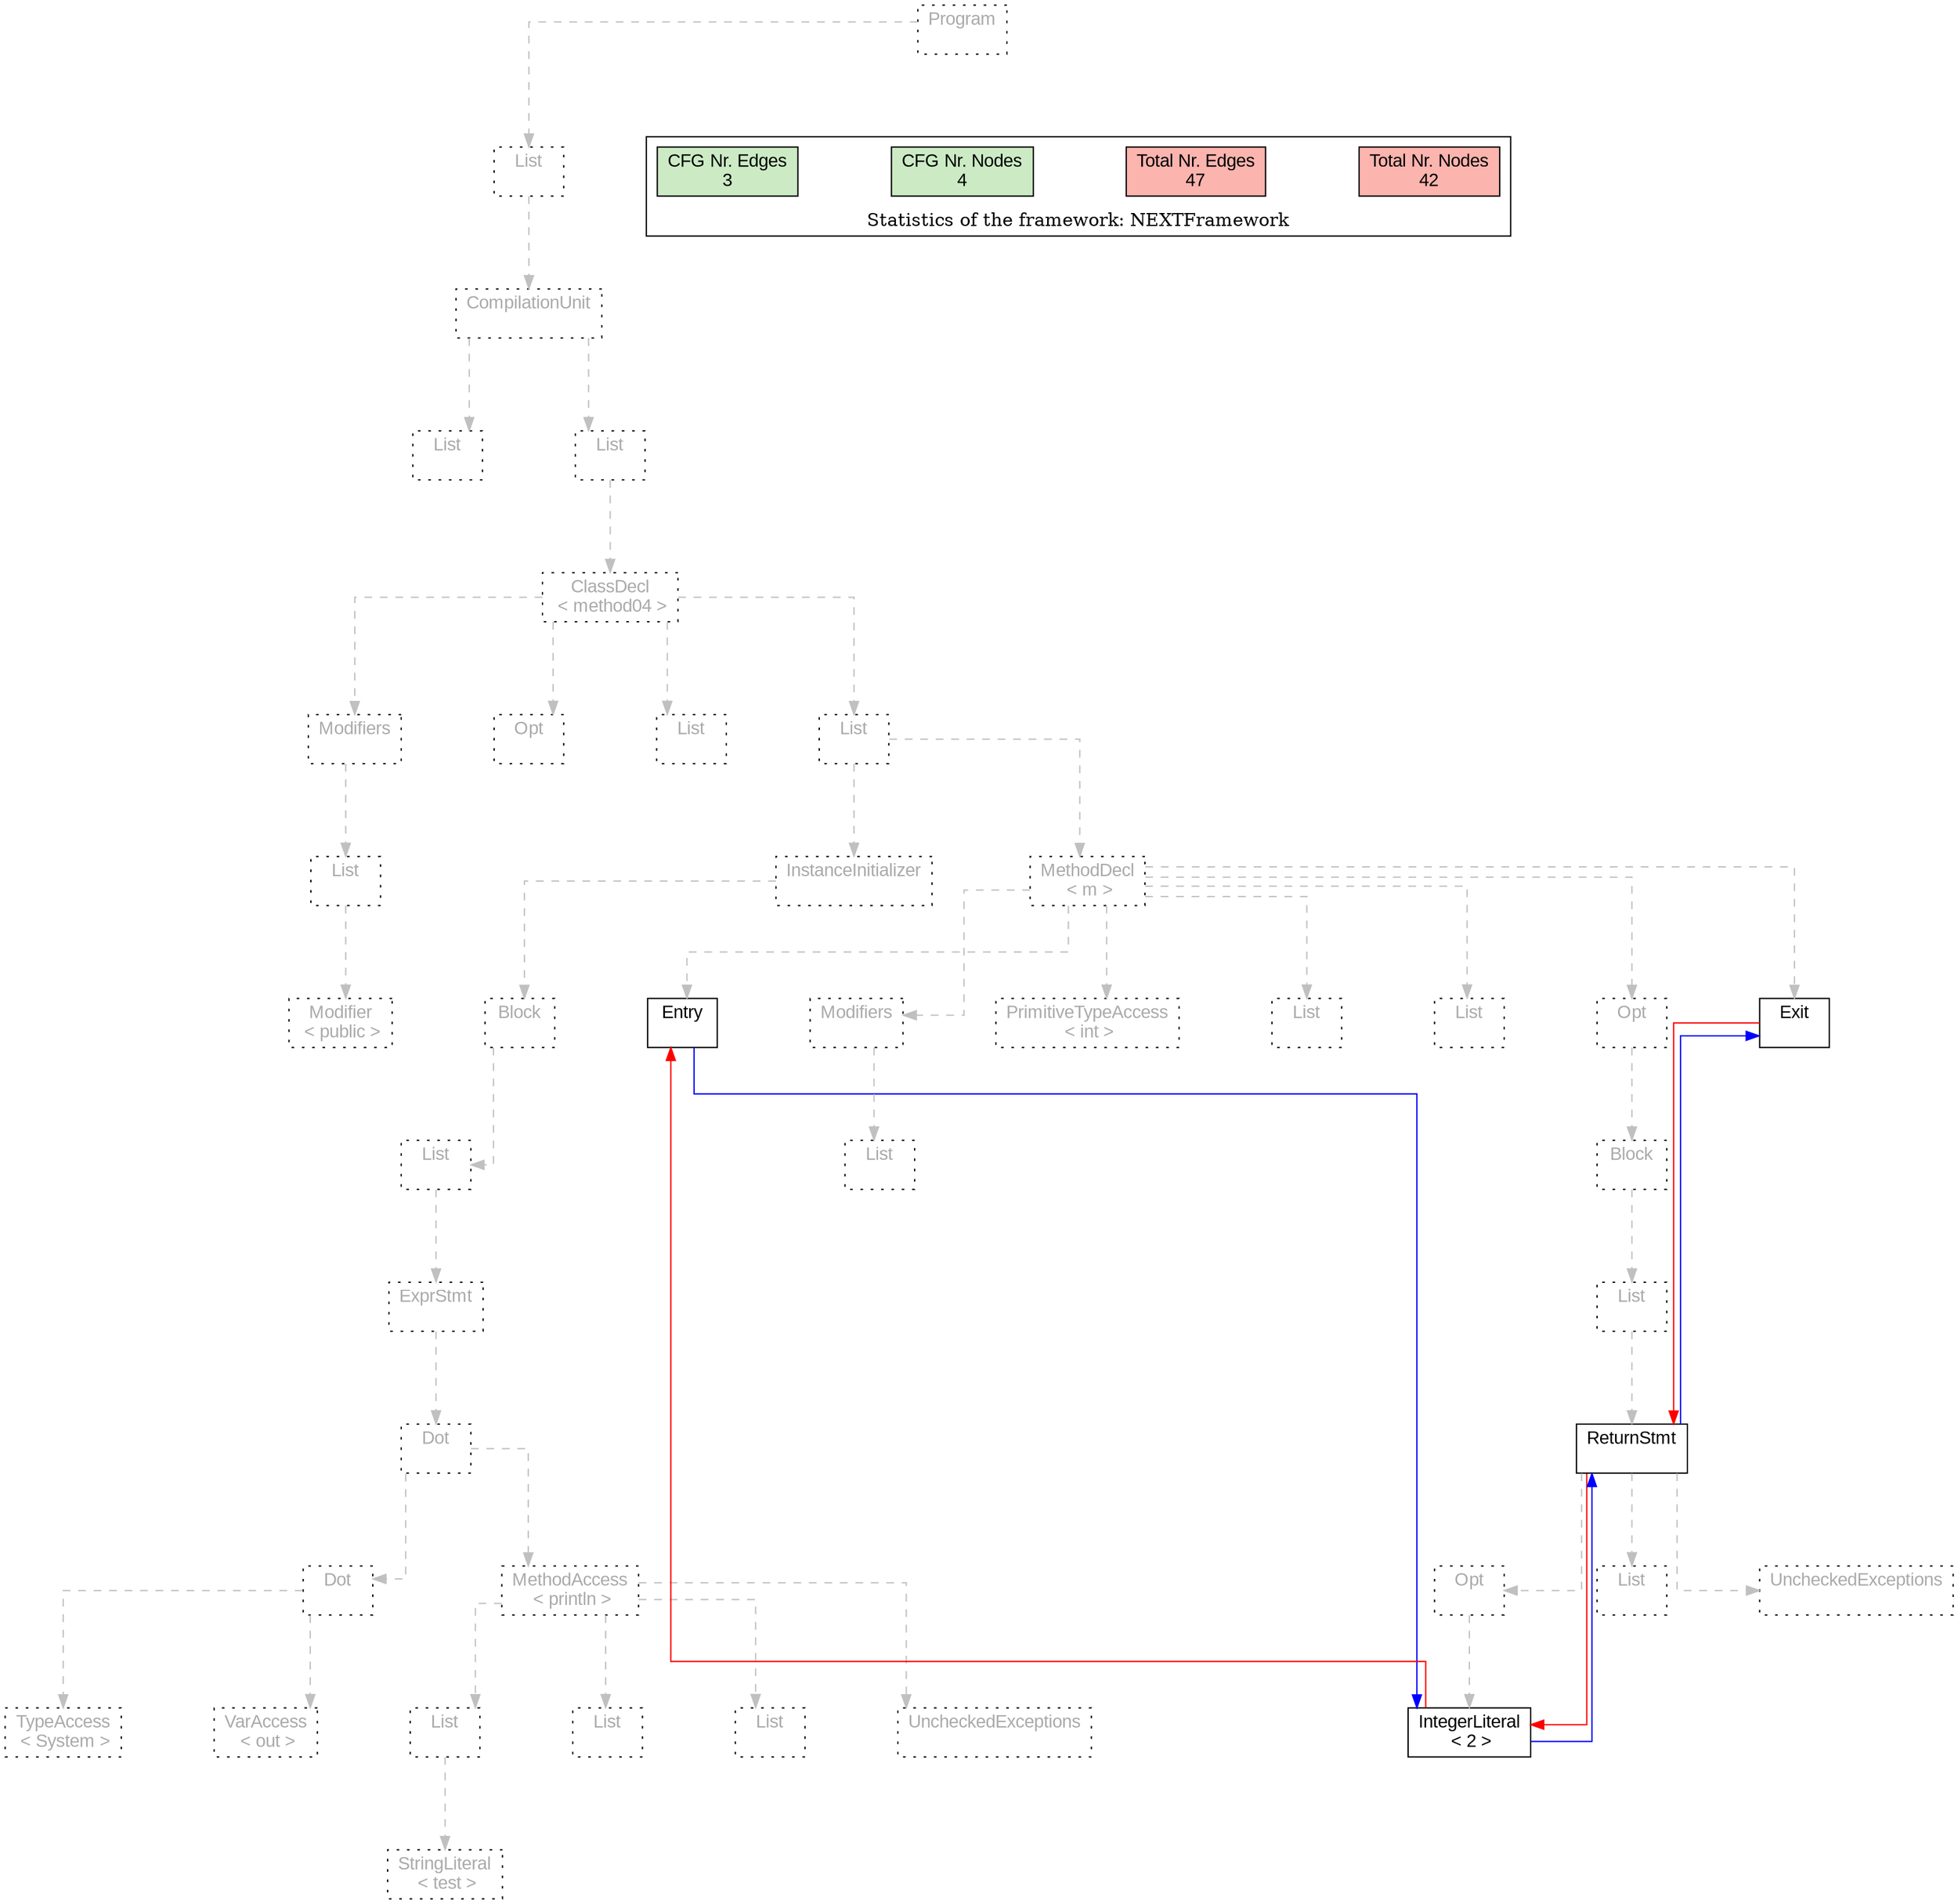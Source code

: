 digraph G {
graph [splines=ortho, nodesep="1", ranksep="1"]
node [shape=rect, fontname=Arial];
{ rank = same; "Program[0]"}
{ rank = same; "List[1]"}
{ rank = same; "CompilationUnit[2]"}
{ rank = same; "List[3]"; "List[4]"}
{ rank = same; "ClassDecl[5]"}
{ rank = same; "Modifiers[6]"; "Opt[9]"; "List[10]"; "List[11]"}
{ rank = same; "List[7]"; "InstanceInitializer[12]"; "MethodDecl[26]"}
{ rank = same; "Modifier[8]"; "Block[13]"; "Entry[27]"; "Modifiers[28]"; "PrimitiveTypeAccess[30]"; "List[31]"; "List[32]"; "Opt[33]"; "Exit[34]"}
{ rank = same; "List[14]"; "List[29]"; "Block[34]"}
{ rank = same; "ExprStmt[15]"; "List[35]"}
{ rank = same; "Dot[16]"; "ReturnStmt[36]"}
{ rank = same; "Dot[17]"; "MethodAccess[20]"; "Opt[37]"; "List[39]"; "UncheckedExceptions[37]"}
{ rank = same; "TypeAccess[18]"; "VarAccess[19]"; "List[22]"; "List[24]"; "List[25]"; "UncheckedExceptions[21]"; "IntegerLiteral[38]"}
{ rank = same; "StringLiteral[23]"}
"Program[0]" [label="Program\n ", style= dotted   fillcolor="#eeeeee" fontcolor="#aaaaaa"  ]
"List[1]" [label="List\n ", style= dotted   fillcolor="#eeeeee" fontcolor="#aaaaaa"  ]
"CompilationUnit[2]" [label="CompilationUnit\n ", style= dotted   fillcolor="#eeeeee" fontcolor="#aaaaaa"  ]
"List[3]" [label="List\n ", style= dotted   fillcolor="#eeeeee" fontcolor="#aaaaaa"  ]
"List[4]" [label="List\n ", style= dotted   fillcolor="#eeeeee" fontcolor="#aaaaaa"  ]
"ClassDecl[5]" [label="ClassDecl\n < method04 >", style= dotted   fillcolor="#eeeeee" fontcolor="#aaaaaa"  ]
"Modifiers[6]" [label="Modifiers\n ", style= dotted   fillcolor="#eeeeee" fontcolor="#aaaaaa"  ]
"List[7]" [label="List\n ", style= dotted   fillcolor="#eeeeee" fontcolor="#aaaaaa"  ]
"Modifier[8]" [label="Modifier\n < public >", style= dotted   fillcolor="#eeeeee" fontcolor="#aaaaaa"  ]
"Opt[9]" [label="Opt\n ", style= dotted   fillcolor="#eeeeee" fontcolor="#aaaaaa"  ]
"List[10]" [label="List\n ", style= dotted   fillcolor="#eeeeee" fontcolor="#aaaaaa"  ]
"List[11]" [label="List\n ", style= dotted   fillcolor="#eeeeee" fontcolor="#aaaaaa"  ]
"InstanceInitializer[12]" [label="InstanceInitializer\n ", style= dotted   fillcolor="#eeeeee" fontcolor="#aaaaaa"  ]
"Block[13]" [label="Block\n ", style= dotted   fillcolor="#eeeeee" fontcolor="#aaaaaa"  ]
"List[14]" [label="List\n ", style= dotted   fillcolor="#eeeeee" fontcolor="#aaaaaa"  ]
"ExprStmt[15]" [label="ExprStmt\n ", style= dotted   fillcolor="#eeeeee" fontcolor="#aaaaaa"  ]
"Dot[16]" [label="Dot\n ", style= dotted   fillcolor="#eeeeee" fontcolor="#aaaaaa"  ]
"Dot[17]" [label="Dot\n ", style= dotted   fillcolor="#eeeeee" fontcolor="#aaaaaa"  ]
"TypeAccess[18]" [label="TypeAccess\n < System >", style= dotted   fillcolor="#eeeeee" fontcolor="#aaaaaa"  ]
"VarAccess[19]" [label="VarAccess\n < out >", style= dotted   fillcolor="#eeeeee" fontcolor="#aaaaaa"  ]
"MethodAccess[20]" [label="MethodAccess\n < println >", style= dotted   fillcolor="#eeeeee" fontcolor="#aaaaaa"  ]
"List[22]" [label="List\n ", style= dotted   fillcolor="#eeeeee" fontcolor="#aaaaaa"  ]
"StringLiteral[23]" [label="StringLiteral\n < test >", style= dotted   fillcolor="#eeeeee" fontcolor="#aaaaaa"  ]
"List[24]" [label="List\n ", style= dotted   fillcolor="#eeeeee" fontcolor="#aaaaaa"  ]
"List[25]" [label="List\n ", style= dotted   fillcolor="#eeeeee" fontcolor="#aaaaaa"  ]
"UncheckedExceptions[21]" [label="UncheckedExceptions\n ", style= dotted   fillcolor="#eeeeee" fontcolor="#aaaaaa"  ]
"MethodDecl[26]" [label="MethodDecl\n < m >", style= dotted   fillcolor="#eeeeee" fontcolor="#aaaaaa"  ]
"Entry[27]" [label="Entry\n ", fillcolor=white   style=filled  ]
"Modifiers[28]" [label="Modifiers\n ", style= dotted   fillcolor="#eeeeee" fontcolor="#aaaaaa"  ]
"List[29]" [label="List\n ", style= dotted   fillcolor="#eeeeee" fontcolor="#aaaaaa"  ]
"PrimitiveTypeAccess[30]" [label="PrimitiveTypeAccess\n < int >", style= dotted   fillcolor="#eeeeee" fontcolor="#aaaaaa"  ]
"List[31]" [label="List\n ", style= dotted   fillcolor="#eeeeee" fontcolor="#aaaaaa"  ]
"List[32]" [label="List\n ", style= dotted   fillcolor="#eeeeee" fontcolor="#aaaaaa"  ]
"Opt[33]" [label="Opt\n ", style= dotted   fillcolor="#eeeeee" fontcolor="#aaaaaa"  ]
"Block[34]" [label="Block\n ", style= dotted   fillcolor="#eeeeee" fontcolor="#aaaaaa"  ]
"List[35]" [label="List\n ", style= dotted   fillcolor="#eeeeee" fontcolor="#aaaaaa"  ]
"ReturnStmt[36]" [label="ReturnStmt\n ", fillcolor=white   style=filled  ]
"Opt[37]" [label="Opt\n ", style= dotted   fillcolor="#eeeeee" fontcolor="#aaaaaa"  ]
"IntegerLiteral[38]" [label="IntegerLiteral\n < 2 >", fillcolor=white   style=filled  ]
"List[39]" [label="List\n ", style= dotted   fillcolor="#eeeeee" fontcolor="#aaaaaa"  ]
"UncheckedExceptions[37]" [label="UncheckedExceptions\n ", style= dotted   fillcolor="#eeeeee" fontcolor="#aaaaaa"  ]
"Exit[34]" [label="Exit\n ", fillcolor=white   style=filled  ]
"CompilationUnit[2]" -> "List[3]" [style=dashed, color=gray]
"List[7]" -> "Modifier[8]" [style=dashed, color=gray]
"Modifiers[6]" -> "List[7]" [style=dashed, color=gray]
"ClassDecl[5]" -> "Modifiers[6]" [style=dashed, color=gray]
"ClassDecl[5]" -> "Opt[9]" [style=dashed, color=gray]
"ClassDecl[5]" -> "List[10]" [style=dashed, color=gray]
"Dot[17]" -> "TypeAccess[18]" [style=dashed, color=gray]
"Dot[17]" -> "VarAccess[19]" [style=dashed, color=gray]
"Dot[16]" -> "Dot[17]" [style=dashed, color=gray]
"List[22]" -> "StringLiteral[23]" [style=dashed, color=gray]
"MethodAccess[20]" -> "List[22]" [style=dashed, color=gray]
"MethodAccess[20]" -> "List[24]" [style=dashed, color=gray]
"MethodAccess[20]" -> "List[25]" [style=dashed, color=gray]
"MethodAccess[20]" -> "UncheckedExceptions[21]" [style=dashed, color=gray]
"Dot[16]" -> "MethodAccess[20]" [style=dashed, color=gray]
"ExprStmt[15]" -> "Dot[16]" [style=dashed, color=gray]
"List[14]" -> "ExprStmt[15]" [style=dashed, color=gray]
"Block[13]" -> "List[14]" [style=dashed, color=gray]
"InstanceInitializer[12]" -> "Block[13]" [style=dashed, color=gray]
"List[11]" -> "InstanceInitializer[12]" [style=dashed, color=gray]
"MethodDecl[26]" -> "Entry[27]" [style=dashed, color=gray]
"Modifiers[28]" -> "List[29]" [style=dashed, color=gray]
"MethodDecl[26]" -> "Modifiers[28]" [style=dashed, color=gray]
"MethodDecl[26]" -> "PrimitiveTypeAccess[30]" [style=dashed, color=gray]
"MethodDecl[26]" -> "List[31]" [style=dashed, color=gray]
"MethodDecl[26]" -> "List[32]" [style=dashed, color=gray]
"Opt[37]" -> "IntegerLiteral[38]" [style=dashed, color=gray]
"ReturnStmt[36]" -> "Opt[37]" [style=dashed, color=gray]
"ReturnStmt[36]" -> "List[39]" [style=dashed, color=gray]
"ReturnStmt[36]" -> "UncheckedExceptions[37]" [style=dashed, color=gray]
"List[35]" -> "ReturnStmt[36]" [style=dashed, color=gray]
"Block[34]" -> "List[35]" [style=dashed, color=gray]
"Opt[33]" -> "Block[34]" [style=dashed, color=gray]
"MethodDecl[26]" -> "Opt[33]" [style=dashed, color=gray]
"MethodDecl[26]" -> "Exit[34]" [style=dashed, color=gray]
"List[11]" -> "MethodDecl[26]" [style=dashed, color=gray]
"ClassDecl[5]" -> "List[11]" [style=dashed, color=gray]
"List[4]" -> "ClassDecl[5]" [style=dashed, color=gray]
"CompilationUnit[2]" -> "List[4]" [style=dashed, color=gray]
"List[1]" -> "CompilationUnit[2]" [style=dashed, color=gray]
"Program[0]" -> "List[1]" [style=dashed, color=gray]
"Exit[34]" -> "ReturnStmt[36]" [color=red, constraint=false]
"ReturnStmt[36]" -> "Exit[34]" [color=blue, constraint=false, xlabel=" "] 
"ReturnStmt[36]" -> "IntegerLiteral[38]" [color=red, constraint=false]
"IntegerLiteral[38]" -> "ReturnStmt[36]" [color=blue, constraint=false, xlabel=" "] 
"IntegerLiteral[38]" -> "Entry[27]" [color=red, constraint=false]
"Entry[27]" -> "IntegerLiteral[38]" [color=blue, constraint=false, xlabel=" "] 
"List[3]" -> "List[4]" [style=invis]
"Modifiers[6]" -> "Opt[9]" -> "List[10]" -> "List[11]" [style=invis]
"InstanceInitializer[12]" -> "MethodDecl[26]" [style=invis]
"Dot[17]" -> "MethodAccess[20]" [style=invis]
"TypeAccess[18]" -> "VarAccess[19]" [style=invis]
"Entry[27]" -> "Modifiers[28]" -> "PrimitiveTypeAccess[30]" -> "List[31]" -> "List[32]" -> "Opt[33]" -> "Exit[34]" [style=invis]

subgraph cluster_legend {
{node [style=filled, fillcolor=1, colorscheme="pastel13"]
Nodes [label="Total Nr. Nodes
42", fillcolor=1]
Edges [label="Total Nr. Edges
47", fillcolor=1]
NodesCFG [label="CFG Nr. Nodes
4", fillcolor=3]
EdgesCFG [label="CFG Nr. Edges
3", fillcolor=3]
Nodes-> "Program[0]" -> NodesCFG  [style="invis"]
Edges -> "Program[0]" ->EdgesCFG [style="invis"]}
label = "Statistics of the framework: NEXTFramework"
style="solid"
ranksep=0.05
nodesep=0.01
labelloc = b
len=2
}}